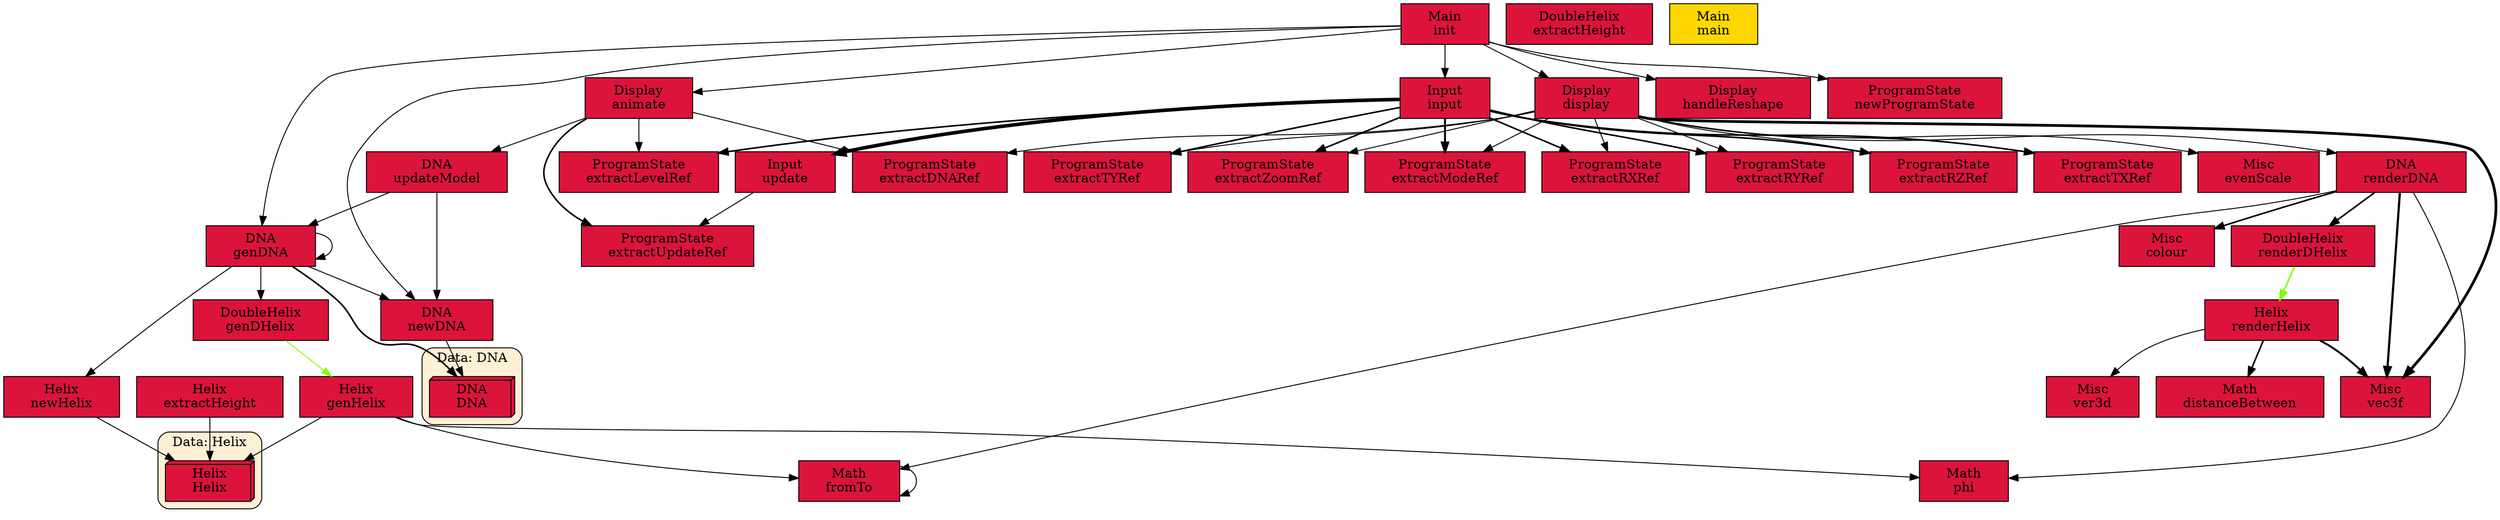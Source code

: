 digraph "Entire Codebase" {
    node [margin="0.4,0.1"
         ,style=filled];
    subgraph cluster_Data_DNA {
        graph [label="Data: DNA"
              ,style="filled,rounded"
              ,fillcolor=papayawhip];
        1 [label="DNA\nDNA"
          ,shape=box3d
          ,fillcolor=crimson
          ,style="filled,solid"];
    }
    subgraph cluster_Data_Helix {
        graph [label="Data: Helix"
              ,style="filled,rounded"
              ,fillcolor=papayawhip];
        12 [label="Helix\nHelix"
           ,shape=box3d
           ,fillcolor=crimson
           ,style="filled,solid"];
    }
    2 [label="DNA\ngenDNA"
      ,shape=box
      ,fillcolor=crimson
      ,style="filled,solid"];
    3 [label="DNA\nnewDNA"
      ,shape=box
      ,fillcolor=crimson
      ,style="filled,solid"];
    4 [label="DNA\nrenderDNA"
      ,shape=box
      ,fillcolor=crimson
      ,style="filled,solid"];
    5 [label="DNA\nupdateModel"
      ,shape=box
      ,fillcolor=crimson
      ,style="filled,solid"];
    6 [label="Display\nanimate"
      ,shape=box
      ,fillcolor=crimson
      ,style="filled,solid"];
    7 [label="Display\ndisplay"
      ,shape=box
      ,fillcolor=crimson
      ,style="filled,solid"];
    8 [label="Display\nhandleReshape"
      ,shape=box
      ,fillcolor=crimson
      ,style="filled,solid"];
    9 [label="DoubleHelix\nextractHeight"
      ,shape=box
      ,fillcolor=crimson
      ,style="filled,solid"];
    10 [label="DoubleHelix\ngenDHelix"
       ,shape=box
       ,fillcolor=crimson
       ,style="filled,solid"];
    11 [label="DoubleHelix\nrenderDHelix"
       ,shape=box
       ,fillcolor=crimson
       ,style="filled,solid"];
    13 [label="Helix\nextractHeight"
       ,shape=box
       ,fillcolor=crimson
       ,style="filled,solid"];
    14 [label="Helix\ngenHelix"
       ,shape=box
       ,fillcolor=crimson
       ,style="filled,solid"];
    15 [label="Helix\nnewHelix"
       ,shape=box
       ,fillcolor=crimson
       ,style="filled,solid"];
    16 [label="Helix\nrenderHelix"
       ,shape=box
       ,fillcolor=crimson
       ,style="filled,solid"];
    17 [label="Input\ninput"
       ,shape=box
       ,fillcolor=crimson
       ,style="filled,solid"];
    18 [label="Input\nupdate"
       ,shape=box
       ,fillcolor=crimson
       ,style="filled,solid"];
    19 [label="Main\ninit"
       ,shape=box
       ,fillcolor=crimson
       ,style="filled,solid"];
    20 [label="Main\nmain"
       ,shape=box
       ,fillcolor=gold
       ,style="filled,solid"];
    21 [label="Math\ndistanceBetween"
       ,shape=box
       ,fillcolor=crimson
       ,style="filled,solid"];
    22 [label="Math\nfromTo"
       ,shape=box
       ,fillcolor=crimson
       ,style="filled,solid"];
    23 [label="Math\nphi"
       ,shape=box
       ,fillcolor=crimson
       ,style="filled,solid"];
    24 [label="Misc\ncolour"
       ,shape=box
       ,fillcolor=crimson
       ,style="filled,solid"];
    25 [label="Misc\nevenScale"
       ,shape=box
       ,fillcolor=crimson
       ,style="filled,solid"];
    26 [label="Misc\nvec3f"
       ,shape=box
       ,fillcolor=crimson
       ,style="filled,solid"];
    27 [label="Misc\nver3d"
       ,shape=box
       ,fillcolor=crimson
       ,style="filled,solid"];
    28 [label="ProgramState\nextractDNARef"
       ,shape=box
       ,fillcolor=crimson
       ,style="filled,solid"];
    29 [label="ProgramState\nextractLevelRef"
       ,shape=box
       ,fillcolor=crimson
       ,style="filled,solid"];
    30 [label="ProgramState\nextractModeRef"
       ,shape=box
       ,fillcolor=crimson
       ,style="filled,solid"];
    31 [label="ProgramState\nextractRXRef"
       ,shape=box
       ,fillcolor=crimson
       ,style="filled,solid"];
    32 [label="ProgramState\nextractRYRef"
       ,shape=box
       ,fillcolor=crimson
       ,style="filled,solid"];
    33 [label="ProgramState\nextractRZRef"
       ,shape=box
       ,fillcolor=crimson
       ,style="filled,solid"];
    34 [label="ProgramState\nextractTXRef"
       ,shape=box
       ,fillcolor=crimson
       ,style="filled,solid"];
    35 [label="ProgramState\nextractTYRef"
       ,shape=box
       ,fillcolor=crimson
       ,style="filled,solid"];
    36 [label="ProgramState\nextractUpdateRef"
       ,shape=box
       ,fillcolor=crimson
       ,style="filled,solid"];
    37 [label="ProgramState\nextractZoomRef"
       ,shape=box
       ,fillcolor=crimson
       ,style="filled,solid"];
    38 [label="ProgramState\nnewProgramState"
       ,shape=box
       ,fillcolor=crimson
       ,style="filled,solid"];
    2 -> 1 [penwidth=1.6931471805599454
           ,color=black];
    2 -> 2 [penwidth=1,color=black];
    2 -> 3 [penwidth=1,color=black];
    2 -> 10 [penwidth=1
            ,color=black];
    2 -> 15 [penwidth=1
            ,color=black];
    3 -> 1 [penwidth=1,color=black];
    4 -> 11 [penwidth=1.6931471805599454
            ,color=black];
    4 -> 22 [penwidth=1
            ,color=black];
    4 -> 23 [penwidth=1
            ,color=black];
    4 -> 24 [penwidth=1.6931471805599454
            ,color=black];
    4 -> 26 [penwidth=2.386294361119891
            ,color=black];
    5 -> 2 [penwidth=1,color=black];
    5 -> 3 [penwidth=1,color=black];
    6 -> 5 [penwidth=1,color=black];
    6 -> 28 [penwidth=1
            ,color=black];
    6 -> 29 [penwidth=1
            ,color=black];
    6 -> 36 [penwidth=1.6931471805599454
            ,color=black];
    7 -> 4 [penwidth=1,color=black];
    7 -> 25 [penwidth=1
            ,color=black];
    7 -> 26 [penwidth=2.9459101490553135
            ,color=black];
    7 -> 28 [penwidth=1
            ,color=black];
    7 -> 30 [penwidth=1
            ,color=black];
    7 -> 31 [penwidth=1
            ,color=black];
    7 -> 32 [penwidth=1
            ,color=black];
    7 -> 33 [penwidth=1
            ,color=black];
    7 -> 34 [penwidth=1
            ,color=black];
    7 -> 35 [penwidth=1
            ,color=black];
    7 -> 37 [penwidth=1
            ,color=black];
    10 -> 14 [penwidth=1
             ,color=chartreuse];
    11 -> 16 [penwidth=1.6931471805599454
             ,color=chartreuse];
    13 -> 12 [penwidth=1
             ,color=black];
    14 -> 12 [penwidth=1
             ,color=black];
    14 -> 22 [penwidth=1
             ,color=black];
    14 -> 23 [penwidth=1
             ,color=black];
    15 -> 12 [penwidth=1
             ,color=black];
    16 -> 21 [penwidth=1.6931471805599454
             ,color=black];
    16 -> 26 [penwidth=2.09861228866811
             ,color=black];
    16 -> 27 [penwidth=1
             ,color=black];
    17 -> 18 [penwidth=3.833213344056216
             ,color=black];
    17 -> 29 [penwidth=1.6931471805599454
             ,color=black];
    17 -> 30 [penwidth=2.09861228866811
             ,color=black];
    17 -> 31 [penwidth=1.6931471805599454
             ,color=black];
    17 -> 32 [penwidth=1.6931471805599454
             ,color=black];
    17 -> 33 [penwidth=1.6931471805599454
             ,color=black];
    17 -> 34 [penwidth=1.6931471805599454
             ,color=black];
    17 -> 35 [penwidth=1.6931471805599454
             ,color=black];
    17 -> 37 [penwidth=1.6931471805599454
             ,color=black];
    18 -> 36 [penwidth=1
             ,color=black];
    19 -> 2 [penwidth=1
            ,color=black];
    19 -> 3 [penwidth=1
            ,color=black];
    19 -> 6 [penwidth=1
            ,color=black];
    19 -> 7 [penwidth=1
            ,color=black];
    19 -> 8 [penwidth=1
            ,color=black];
    19 -> 17 [penwidth=1
             ,color=black];
    19 -> 38 [penwidth=1
             ,color=black];
    22 -> 22 [penwidth=1
             ,color=black];
}
